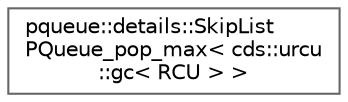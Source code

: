 digraph "类继承关系图"
{
 // LATEX_PDF_SIZE
  bgcolor="transparent";
  edge [fontname=Helvetica,fontsize=10,labelfontname=Helvetica,labelfontsize=10];
  node [fontname=Helvetica,fontsize=10,shape=box,height=0.2,width=0.4];
  rankdir="LR";
  Node0 [id="Node000000",label="pqueue::details::SkipList\lPQueue_pop_max\< cds::urcu\l::gc\< RCU \> \>",height=0.2,width=0.4,color="grey40", fillcolor="white", style="filled",URL="$structpqueue_1_1details_1_1_skip_list_p_queue__pop__max_3_01cds_1_1urcu_1_1gc_3_01_r_c_u_01_4_01_4.html",tooltip=" "];
}
